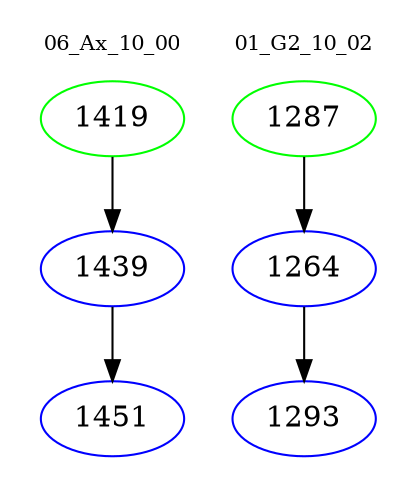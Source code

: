 digraph{
subgraph cluster_0 {
color = white
label = "06_Ax_10_00";
fontsize=10;
T0_1419 [label="1419", color="green"]
T0_1419 -> T0_1439 [color="black"]
T0_1439 [label="1439", color="blue"]
T0_1439 -> T0_1451 [color="black"]
T0_1451 [label="1451", color="blue"]
}
subgraph cluster_1 {
color = white
label = "01_G2_10_02";
fontsize=10;
T1_1287 [label="1287", color="green"]
T1_1287 -> T1_1264 [color="black"]
T1_1264 [label="1264", color="blue"]
T1_1264 -> T1_1293 [color="black"]
T1_1293 [label="1293", color="blue"]
}
}
